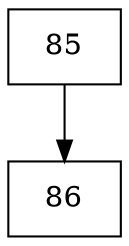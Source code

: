 digraph grafico{
rankdir=UD 
node[shape=box] 
concentrate=true 
nodo85[ shape=record, label ="85"];
nodo86[ shape=record, label ="86"];
nodo85->nodo86
}